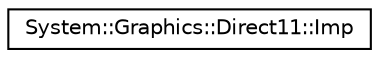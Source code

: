 digraph G
{
  edge [fontname="Helvetica",fontsize="10",labelfontname="Helvetica",labelfontsize="10"];
  node [fontname="Helvetica",fontsize="10",shape=record];
  rankdir="LR";
  Node1 [label="System::Graphics::Direct11::Imp",height=0.2,width=0.4,color="black", fillcolor="white", style="filled",URL="$class_system_1_1_graphics_1_1_direct11_1_1_imp.html"];
}
